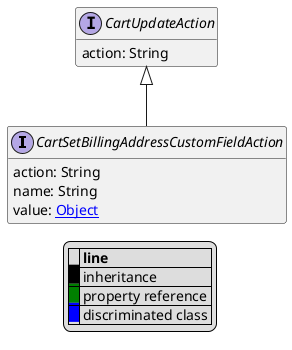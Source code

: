 @startuml

hide empty fields
hide empty methods
legend
|= |= line |
|<back:black>   </back>| inheritance |
|<back:green>   </back>| property reference |
|<back:blue>   </back>| discriminated class |
endlegend
interface CartSetBillingAddressCustomFieldAction [[CartSetBillingAddressCustomFieldAction.svg]] extends CartUpdateAction {
    action: String
    name: String
    value: [[Object.svg Object]]
}
interface CartUpdateAction [[CartUpdateAction.svg]]  {
    action: String
}





@enduml
